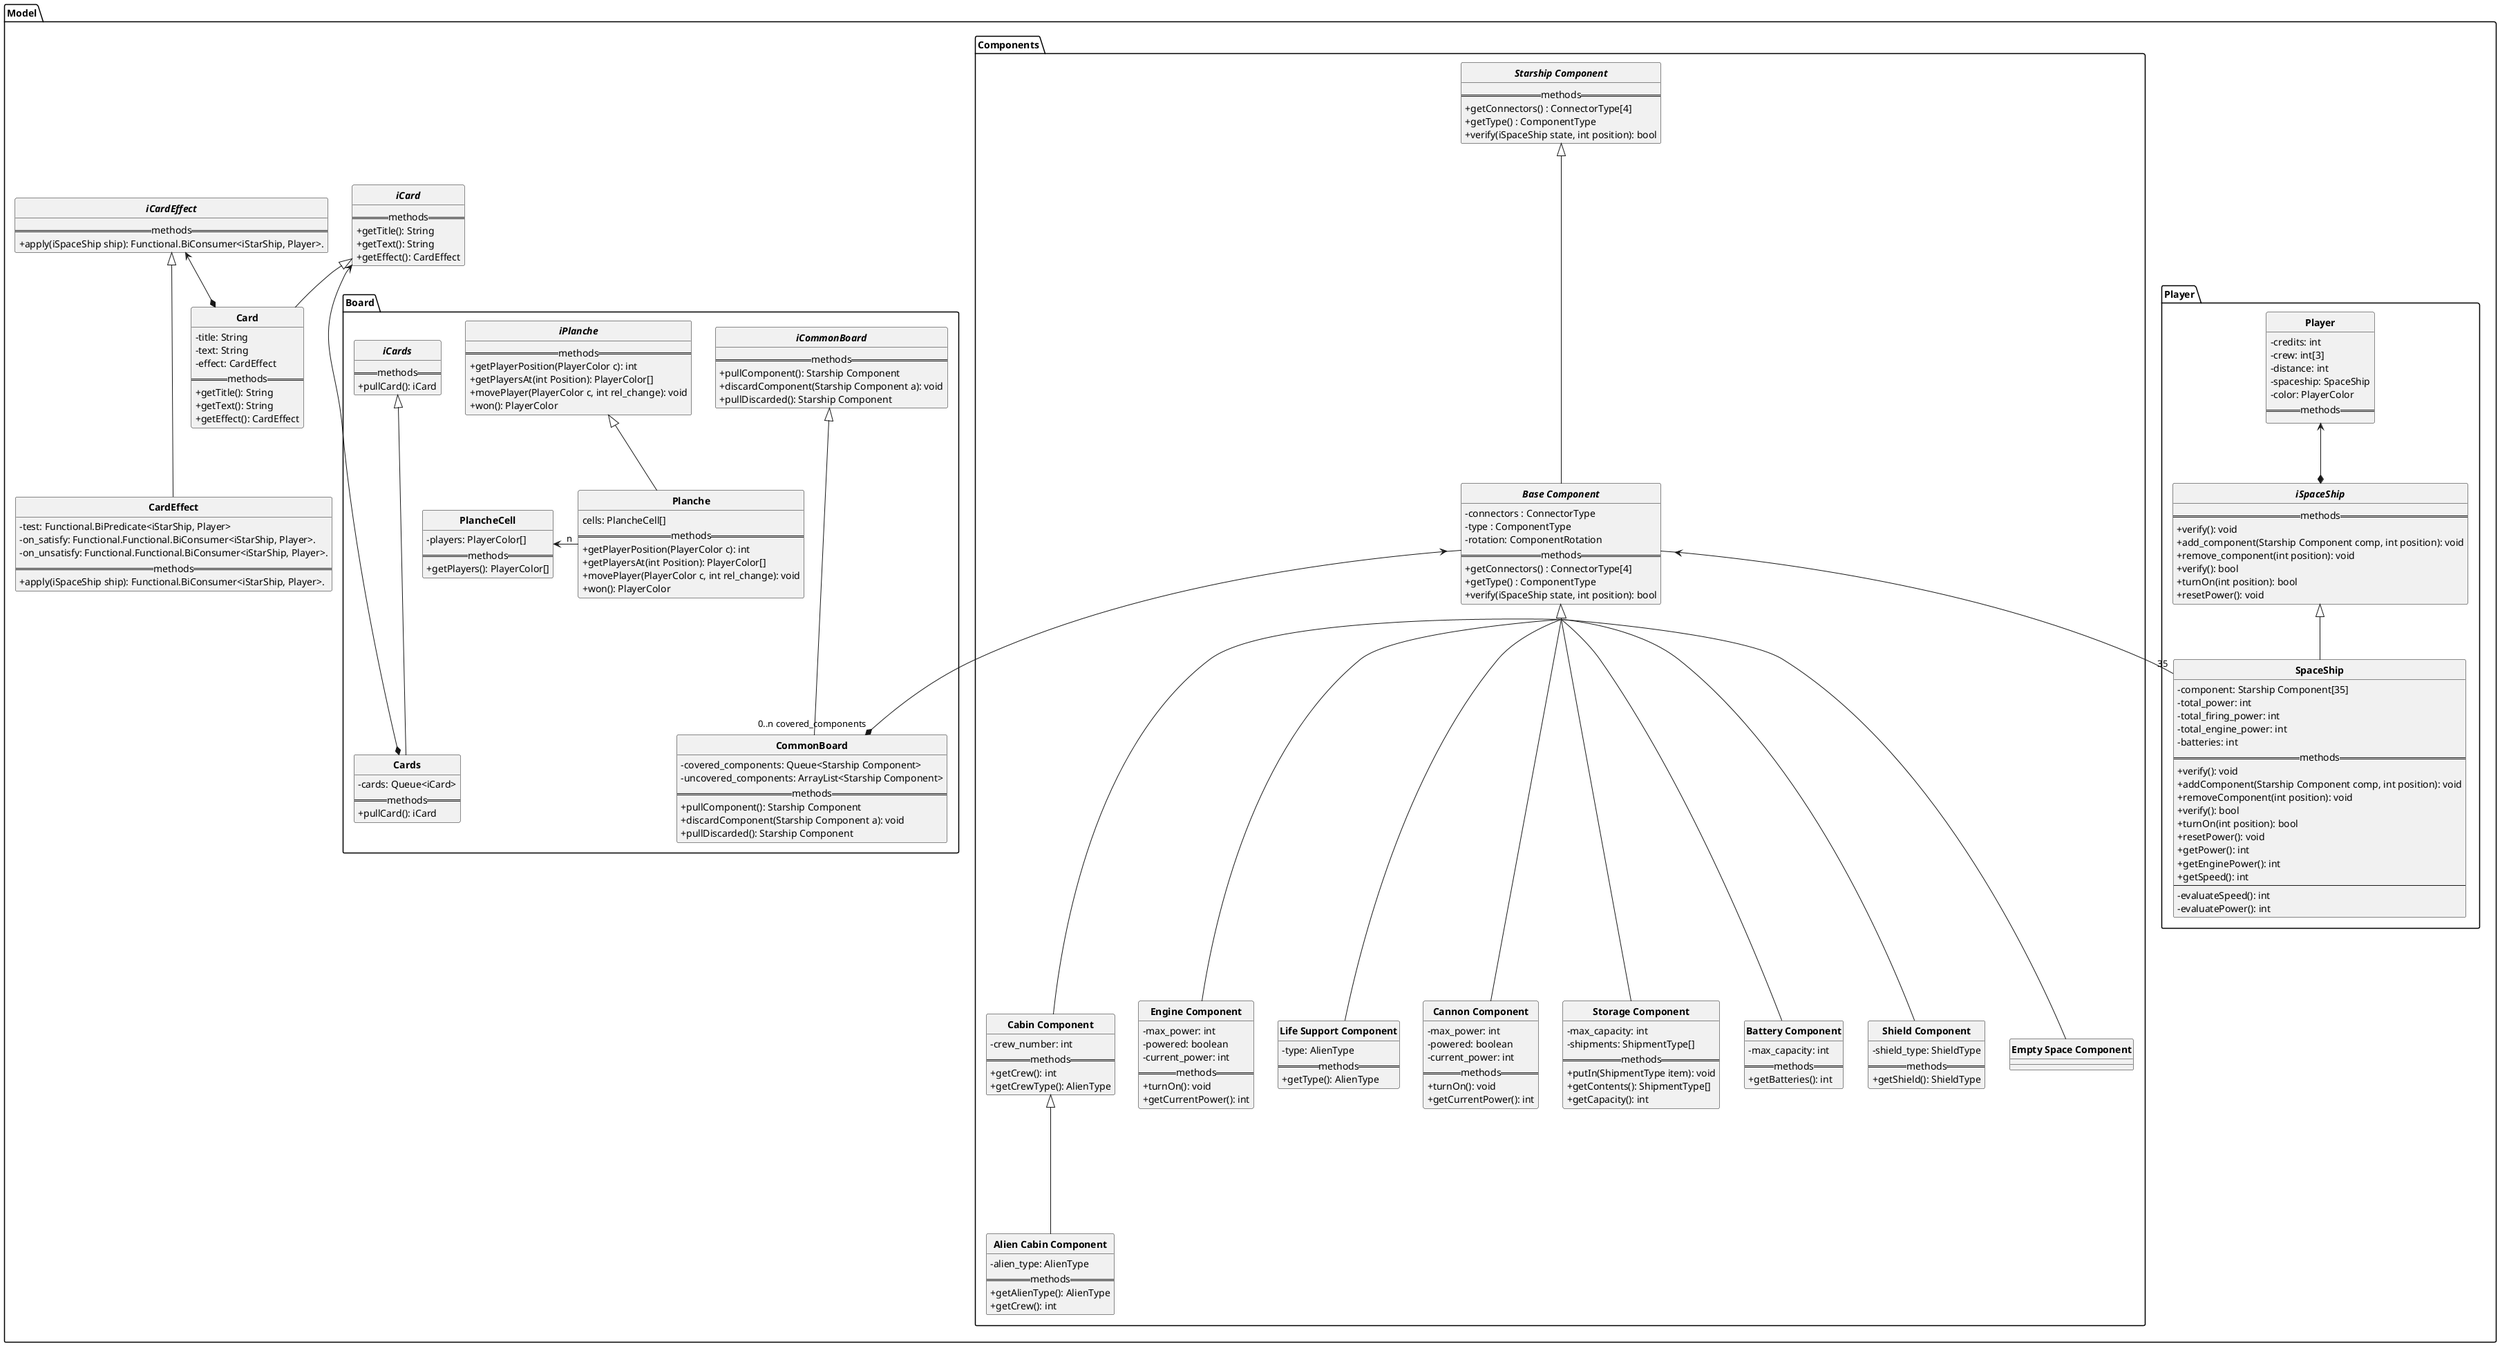 @startuml classdiagrams
'Style config
hide circle
skinparam classFontStyle bold
skinparam groupInheritance 2
set separator ::
skinparam classAttributeIconSize 0

'Class declaration

class Model::Player::Player{
    {field} -credits: int
    {field} -crew: int[3]
    {field} -distance: int
    {field} -spaceship: SpaceShip
    {field} -color: PlayerColor
    ==methods==
    ' TODO getters and setters
}

'Components

interface Model::Components::iSC as "Starship Component"{
    ==methods==
    {method} +getConnectors() : ConnectorType[4]
    {method} +getType() : ComponentType
    {method} +verify(iSpaceShip state, int position): bool
}

abstract Model::Components::SC as "Base Component" {
    {field} -connectors : ConnectorType
    {field} -type : ComponentType
    {field} -rotation: ComponentRotation
    ==methods==
    {method} +getConnectors() : ConnectorType[4]
    {method} +getType() : ComponentType
    {method} +verify(iSpaceShip state, int position): bool
}

class Model::Components::CC as "Cabin Component" {
    {field} -crew_number: int
    ==methods==
    {method} +getCrew(): int
    {method} +getCrewType(): AlienType
}

class Model::Components::ACC as "Alien Cabin Component" {
    {field} -alien_type: AlienType
    ==methods==
    {method} +getAlienType(): AlienType
    {method} +getCrew(): int
}

class Model::Components::EC as "Engine Component" {
    {field} -max_power: int
    {field} -powered: boolean
    {field} -current_power: int
    ==methods==
    {method} +turnOn(): void
    {method} +getCurrentPower(): int
}

class Model::Components::ASC as "Life Support Component" {
    {field} -type: AlienType
    ==methods==
    {field} +getType(): AlienType
}

class Model::Components::CNC as "Cannon Component"{
    {field} -max_power: int
    {field} -powered: boolean
    {field} -current_power: int
    ==methods==
    {method} +turnOn(): void
    {method} +getCurrentPower(): int
}

class Model::Components::STC as "Storage Component" {
    {field} -max_capacity: int
    {field} -shipments: ShipmentType[]
    ==methods==
    {method} +putIn(ShipmentType item): void
    {method} +getContents(): ShipmentType[]
    {method} +getCapacity(): int
}

class Model::Components::BC as "Battery Component" {
    {field} -max_capacity: int
    ==methods==
    {method} +getBatteries(): int
}

class Model::Components::SHC as "Shield Component" {
    {field} -shield_type: ShieldType
    ==methods==
    {method} +getShield(): ShieldType
}

class Model::Components::EPC as "Empty Space Component" {
    'A block with no connectors.
}

'Adventure cards
interface Model::Board::iCards{
    ==methods==
    {method} +pullCard(): iCard
}

class Model::Board::Cards{
    {field} -cards: Queue<iCard>
    ==methods==
    {method} +pullCard(): iCard
}

interface Model::iCard{ 
    ==methods==
    {method} +getTitle(): String
    {method} +getText(): String
    {method} +getEffect(): CardEffect
}

class Model::Card{
    {field} -title: String
    {field} -text: String
    {field} -effect: CardEffect
    ==methods==
    {method} +getTitle(): String
    {method} +getText(): String
    {method} +getEffect(): CardEffect
}

interface Model::iCardEffect{
    ==methods==
    {method} +apply(iSpaceShip ship): Functional.BiConsumer<iStarShip, Player>.
}

class Model::CardEffect{
    ' TODO capire la sintassi per includere una funzione come variabile.
    {field} -test: Functional.BiPredicate<iStarShip, Player> 
    {field} -on_satisfy: Functional.Functional.BiConsumer<iStarShip, Player>.
    {field} -on_unsatisfy: Functional.Functional.BiConsumer<iStarShip, Player>.
    ==methods==
    {method} +apply(iSpaceShip ship): Functional.BiConsumer<iStarShip, Player>.
}

'La planche su cui giocare
interface Model::Board::iPlanche {
    ==methods==
    {method} +getPlayerPosition(PlayerColor c): int
    {method} +getPlayersAt(int Position): PlayerColor[]
    {method} +movePlayer(PlayerColor c, int rel_change): void
    {method} +won(): PlayerColor
}

class Model::Board::PlancheCell {
    {field} -players: PlayerColor[]
    ==methods==
    {method} +getPlayers(): PlayerColor[]
}

class Model::Board::Planche {
    {field} cells: PlancheCell[]
    ==methods==
    {method} +getPlayerPosition(PlayerColor c): int
    {method} +getPlayersAt(int Position): PlayerColor[]
    {method} +movePlayer(PlayerColor c, int rel_change): void
    {method} +won(): PlayerColor
}

'Il mucchio di celle scoperte e non
interface Model::Board::iCommonBoard{
    ==methods==
    {method} +pullComponent(): Starship Component
    {method} +discardComponent(Starship Component a): void
    {method} +pullDiscarded(): Starship Component
}

class Model::Board::CommonBoard{
    {field} -covered_components: Queue<Starship Component>
    {field} -uncovered_components: ArrayList<Starship Component>
    ==methods==
    {method} +pullComponent(): Starship Component
    {method} +discardComponent(Starship Component a): void
    {method} +pullDiscarded(): Starship Component
}

interface Model::Player::iSpaceShip{
    ==methods==
    {method} +verify(): void
    {method} +add_component(Starship Component comp, int position): void
    {method} +remove_component(int position): void
    {method} +verify(): bool
    {method} +turnOn(int position): bool
    {method} +resetPower(): void
    'called and evaluates possible
}

class Model::Player::SpaceShip{
    {field} -component: Starship Component[35]
    {field} -total_power: int
    {field} -total_firing_power: int
    {field} -total_engine_power: int
    {field} -batteries: int
    ==methods==
    {method} +verify(): void
    {method} +addComponent(Starship Component comp, int position): void
    {method} +removeComponent(int position): void
    {method} +verify(): bool
    {method} +turnOn(int position): bool
    {method} +resetPower(): void
    {method} +getPower(): int
    {method} +getEnginePower(): int
    {method} +getSpeed(): int
    ----
    {method} -evaluateSpeed(): int
    {method} -evaluatePower(): int
}

'under the hood position is calculated by the client or RMI interface before being sent, so this layer of abstraction will be useful for running tests.


'Relations between classes

'Components
Model::Components::iSC^----Model::Components::SC
Model::Components::SC^----Model::Components::CC
Model::Components::CC^----Model::Components::ACC
Model::Components::SC^----Model::Components::EC
Model::Components::SC^----Model::Components::ASC
Model::Components::SC^----Model::Components::CNC
Model::Components::SC^----Model::Components::BC
Model::Components::SC^----Model::Components::STC
Model::Components::SC^----Model::Components::SHC
Model::Components::SC^----Model::Components::EPC

'Cards
Model::Board::iCards^---Model::Board::Cards
Model::iCard<----*Model::Board::Cards
Model::iCard^--Model::Card
Model::iCardEffect<--*Model::Card
Model::iCardEffect^---Model::CardEffect

'Players and ships
Model::Player::Player <--* Model::Player::iSpaceShip
Model::Player::iSpaceShip ^-- Model::Player::SpaceShip
Model::Components::SC <--  "35" Model::Player::SpaceShip

'Board
Model::Board::iPlanche^--Model::Board::Planche
Model::Board::PlancheCell<- "n" Model::Board::Planche
Model::Board::iCommonBoard ^--- Model::Board::CommonBoard
Model::Components::SC <--* "0..n covered_components" Model::Board::CommonBoard

@enduml

'⠀⠀⠀⠀⠀⠀⠀⠀⠀⠀⢀⣤⣤⡀⠀⠀⠀⠀⠀⠀⠀⠀⠀⠀⠀⠀⠀⠀⣀⣀⡀⠀⠀⠀⠀⠀⠀⠀⠀⠀⠀⠀
'⠀⠀⠀⠀⠀⠀⠀⠀⠀⢀⣾⣿⣿⣿⡀⠀⠀⠀⠀⠀⠀⠀⠀⠀⠀⠀⠀⣼⣿⣿⣿⡄⠀⠀⠀⠀⠀⠀⠀⠀⠀⠀
'⠀⠀⠀⠀⠀⠀⠀⠀⢀⣾⣿⣿⣿⣿⣷⠀⠀⠀⠀⠀⠀⠀⠀⠀⠀⠀⣼⣿⣿⣿⣿⣿⡀⠀⠀⠀⠀⠀⠀⠀⠀⠀
'⠀⠀⠀⠀⠀⠀⠀⠀⣾⣿⣿⣿⣿⣿⣿⣧⠀⠀⠀⠀⠀⠀⠀⠀⠀⢰⣿⣿⣿⣿⣿⣿⣧⠀⠀⠀⠀⠀⠀⠀⠀⠀
'⠀⠀⠀⠀⠀⠀⠀⣼⣿⣿⣿⣿⣿⣿⣿⣿⣇⠀⠀⠀⠀⠀⠀⠀⢀⣿⣿⣿⣿⣿⣿⣿⣿⡆⠀⠀⠀⠀⠀⠀⠀⠀
'⠀⠀⠀⠀⠀⠀⢰⣿⣿⣿⣿⣿⣿⣿⣿⣿⣿⡄⠀⠀⠀⠀⠀⠀⣼⣿⣿⣿⣿⣿⣿⣿⣿⣷⠀⠀⠀⠀⠀⠀⠀⠀
'⠀⠀⠀⠀⠀⢀⣿⣿⣿⣿⣿⣿⣿⣿⣿⣿⣿⣧⠀⠀⠀⠀⠀⢰⣿⣿⣿⣿⣿⣿⣿⣿⣿⣿⡇⠀⠀⠀⠀⠀⠀⠀
'⠀⠀⠀⠀⠀⢸⣿⣿⣿⣿⣿⣿⣿⣿⣿⣿⣿⣿⡄⠀⠀⠀⢀⣾⣿⣿⣿⣿⣿⣿⣿⣿⣿⣿⣇⠀⠀⠀⠀⠀⠀⠀
'⠀⠀⠀⠀⠀⣿⣿⣿⣿⣿⣿⣿⣿⣿⣿⣿⣿⣿⣿⣿⣿⣿⣿⣿⣿⣿⣿⣿⣿⣿⣿⣿⣿⣿⣿⠀⠀⠀⠀⠀⠀⠀
'⠀⠀⠀⠀⢀⣿⣿⣿⣿⣿⣿⣿⣿⣿⣿⣿⣿⣿⣿⣿⣿⣿⣿⣿⣿⣿⣿⣿⣿⣿⣿⣿⣿⣿⣿⠀⠀⠀⠀⠀⠀⠀
'⠀⠀⠀⠀⢸⣿⣿⣿⣿⣿⣿⣿⣿⣿⣿⣿⣿⣿⣿⣿⣿⣿⣿⣿⣿⣿⣿⣿⣿⣿⣿⣿⣿⣿⣿⠀⠀⠀⠀⠀⠀⠀
'⠀⠀⠀⠀⠈⣿⣿⣿⣿⣿⣿⠟⠉⠀⠀⠀⠙⢿⣿⣿⣿⣿⣿⣿⣿⡿⠋⠀⠀⠙⢻⣿⣿⣿⣿⠀⠀⠀⠀⠀⠀⠀
'⠀⠀⠀⠀⠀⣿⣿⣿⣿⣿⠃⠀⠀⠀⠀⣠⣄⠀⢻⣿⣿⣿⣿⣿⡿⠀⣠⣄⠀⠀⠀⢻⣿⣿⣏⠀⠀⠀⠀⠀⠀⠀
'⠀⠀⠀⠀⠀⣾⣿⣿⣿⣿⠀⠀⠀⠀⠰⣿⣿⠀⢸⣿⣿⣿⣿⣿⡇⠀⣿⣿⡇⠀⠀⢸⣿⣿⣿⠀⠀⠀⠀⠀⠀⠀
'⠀⠀⠀⠀⠀⣿⣿⣿⣿⣿⣄⠀⠀⠀⠀⠙⠃⠀⣼⣿⣿⣿⣿⣿⣇⠀⠙⠛⠁⠀⠀⣼⣿⣿⣿⡇⠀⠀⠀⠀⠀⠀
'⠀⠀⠀⠀⠀⣿⣿⣿⣿⣿⣿⣷⣤⣄⣀⣠⣤⣾⣿⣿⣿⣿⣽⣿⣿⣦⣄⣀⣀⣤⣾⣿⣿⣿⣿⠃⠀⠀⢀⣀⠀⠀
'⠰⡶⠶⠶⠶⠿⣿⣿⣿⣿⣿⣿⣿⣿⣿⣿⣿⣿⣿⣿⣿⣿⣿⣿⣿⣿⣿⣿⣿⣿⣿⣿⣿⣿⡟⠛⠉⠉⠙⠛⠋⠀
'⠀⠀⢀⣀⣠⣤⣿⣿⣿⣿⣿⣿⣿⣿⣿⣿⣿⣿⣿⣿⣿⣿⣿⣿⣿⣿⣿⣿⣿⣿⣿⣿⣿⡿⠷⠶⠶⠶⢤⣤⣀⠀
'⠀⠛⠋⠉⠁⠀⣀⣴⡿⢿⣿⣿⣿⣿⣿⣿⣿⣿⣿⣿⣿⣿⣿⣿⣿⣿⣿⣿⣿⣿⣿⣿⣯⣤⣀⡀⠀⠀⠀⠀⠘⠃
'⠀⠀⢀⣤⡶⠟⠉⠁⠀⠀⠉⠛⠿⣿⣿⣿⣿⣿⣿⣿⣿⣿⣿⣿⣿⣿⣿⣿⠿⠟⠉⠀⠀⠀⠉⠙⠳⠶⣄⡀⠀⠀
'⠀⠀⠙⠁⠀⠀⠀⠀⠀⠀⠀⠀⢰⣿⣿⣿⣿⣿⣿⣿⣿⣿⣿⣿⣿⣿⡏⠀⠀⠀⠀⠀⠀⠀⠀⠀⠀⠀⠉⠁⠀⠀
'⠀⠀⠀⠀⠀⠀⠀⠀⠀⠀⠀⢠⣿⣿⣿⣿⣿⣿⣿⣿⣿⣿⣿⣿⣿⣿⣷⠀⠀⠀⠀⠀⠀⠀⠀⠀⠀⠀⠀⠀⠀⠀
'⠀⠀⠀⠀⠀⠀⠀⠀⠀⠀⢀⣾⣿⣿⣿⣿⣿⣿⣿⣿⣿⣿⣿⣿⣿⣿⣿⡀⠀⠀⠀⠀⠀⠀⠀⠀⠀⠀⠀⠀⠀⠀
'⠀⠀⠀⠀⠀⠀⠀⠀⠀⠀⣼⣿⣿⣿⣿⣿⣿⣿⣿⣿⣿⣿⣿⣿⣿⣿⣿⡇⠀⠀⠀⠀⠀⠀⠀⠀⠀⠀⠀⠀⠀⠀
'⠀⠀⠀⠀⠀⠀⠀⠀⠀⣸⣿⣿⣿⣿⣿⣿⣿⣿⣿⣿⣿⣿⣿⣿⣿⣿⣿⣷⠀⠀⠀⠀⠀⠀⠀⠀⠀⠀⠀⠀⠀⠀
'⠀⠀⠀⠀⠀⠀⠀⠀⣴⣿⣿⣿⣿⣿⣿⣿⣿⣿⣿⣿⣿⣿⣿⣿⣿⣿⣿⣿⡆⠀⠀⠀⠀⠀⠀⠀⠀⠀⠀⠀⠀⠀
'⠀⠀⠀⠀⠀⠀⠀⣴⣿⣿⣿⣿⣿⣿⣿⣿⣿⣿⣿⣿⣿⣿⣿⣿⣿⣿⣿⣿⣇⠀⠀⠀⠀⠀⠀⠀⠀⠀⠀⠀⠀⠀
'⠀⠀⠀⠀⠀⠀⣰⣿⣿⣿⣿⣿⣿⣿⣿⣿⣿⣿⣿⣿⣿⣿⣿⣿⣿⣿⣿⣿⣿⡆⠀⠀⠀⠀⠀⠀⠀⠀⠀⠀⠀⠀
'⠀⠀⠀⠀⠀⢰⣿⣿⣿⣿⣿⣿⣿⣿⣿⣿⣿⣿⣿⣿⣿⣿⣿⣿⣿⣿⣿⣿⣿⣷⠀⠀⠀⠀⠀⠀⠀⠀⠀⠀⠀⠀
'⠀⠀⠀⠀⢀⣿⣿⣿⣿⣿⣿⣿⣿⣿⣿⣿⣿⣿⣿⣿⣿⣿⣿⣿⣿⣿⣿⣿⣿⣿⡇⠀⠀⠀⠀⠀⠀⠀⠀⠀⠀⠀
'⠀⠀⠀⠀⣸⣿⣿⣿⣿⣿⣿⣿⣿⣿⣿⣿⣿⣿⣿⣿⣿⣿⣿⣿⣿⣿⣿⣿⣿⣿⣷⠀⠀⠀⠀⠀⠀⠀⠀⠀⠀⠀

